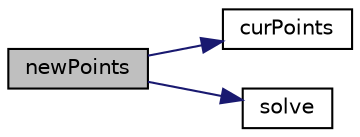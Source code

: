 digraph "newPoints"
{
  bgcolor="transparent";
  edge [fontname="Helvetica",fontsize="10",labelfontname="Helvetica",labelfontsize="10"];
  node [fontname="Helvetica",fontsize="10",shape=record];
  rankdir="LR";
  Node1 [label="newPoints",height=0.2,width=0.4,color="black", fillcolor="grey75", style="filled", fontcolor="black"];
  Node1 -> Node2 [color="midnightblue",fontsize="10",style="solid",fontname="Helvetica"];
  Node2 [label="curPoints",height=0.2,width=0.4,color="black",URL="$a01567.html#ac4f85dab1ba49954b9888e3b8b13ff8c",tooltip="Provide current points for motion. Uses current motion field. "];
  Node1 -> Node3 [color="midnightblue",fontsize="10",style="solid",fontname="Helvetica"];
  Node3 [label="solve",height=0.2,width=0.4,color="black",URL="$a01567.html#aacd6f92a174ec1ebe14983fc21ec498c",tooltip="Solve for motion. "];
}
